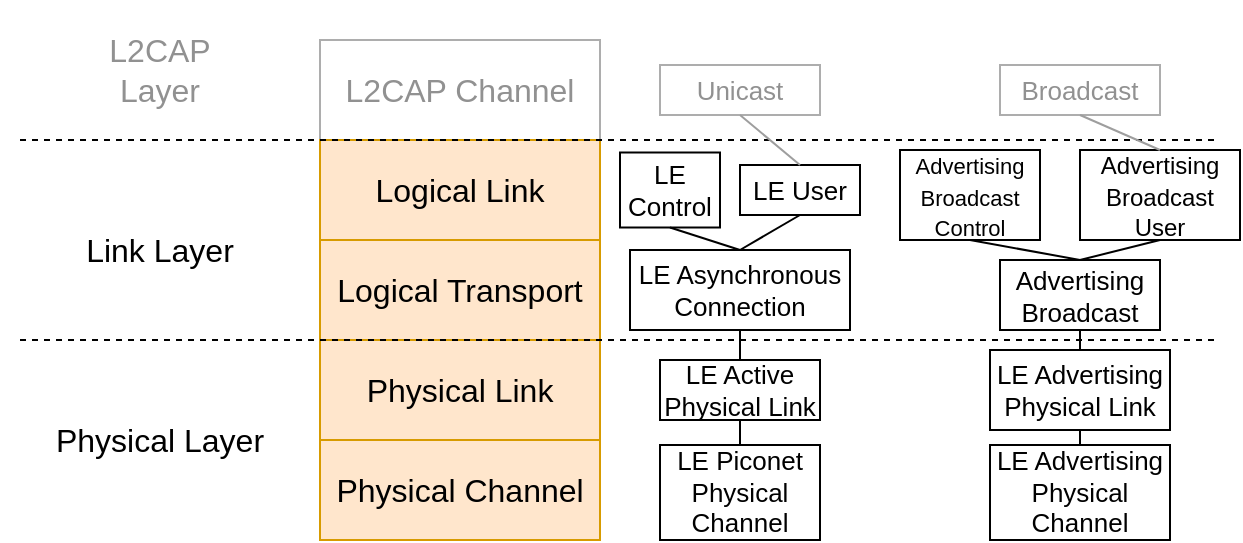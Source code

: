<mxfile version="14.6.13" type="device"><diagram id="FJ29L9B5ON3IeZBQ2MSM" name="Page-1"><mxGraphModel dx="981" dy="569" grid="1" gridSize="10" guides="1" tooltips="1" connect="1" arrows="1" fold="1" page="1" pageScale="1" pageWidth="640" pageHeight="280" math="0" shadow="0"><root><mxCell id="0"/><mxCell id="1" parent="0"/><mxCell id="DxuIowINJl8ra01JhDWy-1" value="&lt;font style=&quot;font-size: 16px&quot;&gt;L2CAP Channel&lt;/font&gt;&lt;span style=&quot;font-family: monospace; font-size: 0px;&quot;&gt;%3CmxGraphModel%3E%3Croot%3E%3CmxCell%20id%3D%220%22%2F%3E%3CmxCell%20id%3D%221%22%20parent%3D%220%22%2F%3E%3CmxCell%20id%3D%222%22%20value%3D%22%26lt%3Bfont%20style%3D%26quot%3Bfont-size%3A%2016px%26quot%3B%26gt%3BLink%20Layer%26lt%3B%2Ffont%26gt%3B%22%20style%3D%22rounded%3D1%3BwhiteSpace%3Dwrap%3Bhtml%3D1%3BfillColor%3D%23ffe6cc%3BstrokeColor%3D%23d79b00%3B%22%20vertex%3D%221%22%20parent%3D%221%22%3E%3CmxGeometry%20x%3D%2230%22%20y%3D%22120%22%20width%3D%22530%22%20height%3D%2230%22%20as%3D%22geometry%22%2F%3E%3C%2FmxCell%3E%3C%2Froot%3E%3C%2FmxGraphModel%3E&lt;/span&gt;" style="rounded=0;whiteSpace=wrap;html=1;fontColor=#919191;strokeColor=#ADADAD;" parent="1" vertex="1"><mxGeometry x="170" y="20" width="140" height="50" as="geometry"/></mxCell><mxCell id="DxuIowINJl8ra01JhDWy-2" value="&lt;span style=&quot;font-size: 16px&quot;&gt;Logical Link&lt;/span&gt;" style="rounded=0;whiteSpace=wrap;html=1;fillColor=#ffe6cc;strokeColor=#d79b00;" parent="1" vertex="1"><mxGeometry x="170" y="70" width="140" height="50" as="geometry"/></mxCell><mxCell id="DxuIowINJl8ra01JhDWy-3" value="&lt;span style=&quot;font-size: 16px&quot;&gt;Logical Transport&lt;/span&gt;" style="rounded=0;whiteSpace=wrap;html=1;fillColor=#ffe6cc;strokeColor=#d79b00;" parent="1" vertex="1"><mxGeometry x="170" y="120" width="140" height="50" as="geometry"/></mxCell><mxCell id="DxuIowINJl8ra01JhDWy-4" value="&lt;span style=&quot;font-size: 16px&quot;&gt;Physical Link&lt;/span&gt;" style="rounded=0;whiteSpace=wrap;html=1;fillColor=#ffe6cc;strokeColor=#d79b00;" parent="1" vertex="1"><mxGeometry x="170" y="170" width="140" height="50" as="geometry"/></mxCell><mxCell id="DxuIowINJl8ra01JhDWy-5" value="&lt;span style=&quot;font-size: 16px&quot;&gt;Physical Channel&lt;/span&gt;" style="rounded=0;whiteSpace=wrap;html=1;fillColor=#ffe6cc;strokeColor=#d79b00;" parent="1" vertex="1"><mxGeometry x="170" y="220" width="140" height="50" as="geometry"/></mxCell><mxCell id="DxuIowINJl8ra01JhDWy-7" value="" style="endArrow=none;dashed=1;html=1;strokeWidth=1;fillColor=#E8E8E8;" parent="1" edge="1"><mxGeometry width="50" height="50" relative="1" as="geometry"><mxPoint x="20" y="170" as="sourcePoint"/><mxPoint x="620" y="170" as="targetPoint"/></mxGeometry></mxCell><mxCell id="DxuIowINJl8ra01JhDWy-9" value="" style="endArrow=none;dashed=1;html=1;strokeWidth=1;fillColor=#E8E8E8;" parent="1" edge="1"><mxGeometry width="50" height="50" relative="1" as="geometry"><mxPoint x="20" y="70" as="sourcePoint"/><mxPoint x="620" y="70" as="targetPoint"/></mxGeometry></mxCell><mxCell id="DxuIowINJl8ra01JhDWy-10" value="&lt;font&gt;&lt;span style=&quot;font-size: 16px&quot;&gt;L2CAP&lt;/span&gt;&lt;/font&gt;&lt;font style=&quot;font-size: 16px&quot;&gt;&lt;br&gt;Layer&lt;/font&gt;" style="text;html=1;strokeColor=none;fillColor=none;align=center;verticalAlign=middle;whiteSpace=wrap;rounded=0;glass=0;labelBackgroundColor=none;fontColor=#919191;" parent="1" vertex="1"><mxGeometry x="10" width="160" height="70" as="geometry"/></mxCell><mxCell id="DxuIowINJl8ra01JhDWy-11" value="&lt;font style=&quot;font-size: 16px&quot;&gt;Link Layer&lt;/font&gt;" style="text;html=1;strokeColor=none;fillColor=none;align=center;verticalAlign=middle;whiteSpace=wrap;rounded=0;glass=0;labelBackgroundColor=none;" parent="1" vertex="1"><mxGeometry x="10" y="90" width="160" height="70" as="geometry"/></mxCell><mxCell id="DxuIowINJl8ra01JhDWy-12" value="&lt;font style=&quot;font-size: 16px&quot;&gt;Physical Layer&lt;/font&gt;" style="text;html=1;strokeColor=none;fillColor=none;align=center;verticalAlign=middle;whiteSpace=wrap;rounded=0;glass=0;labelBackgroundColor=none;" parent="1" vertex="1"><mxGeometry x="10" y="185" width="160" height="70" as="geometry"/></mxCell><mxCell id="DxuIowINJl8ra01JhDWy-13" value="LE Piconet Physical Channel" style="rounded=0;whiteSpace=wrap;html=1;glass=0;labelBackgroundColor=none;strokeWidth=1;fillColor=#ffffff;gradientColor=none;fontSize=13;" parent="1" vertex="1"><mxGeometry x="340" y="222.5" width="80" height="47.5" as="geometry"/></mxCell><mxCell id="DxuIowINJl8ra01JhDWy-14" value="LE Advertising Physical Channel" style="rounded=0;whiteSpace=wrap;html=1;glass=0;labelBackgroundColor=none;strokeWidth=1;fillColor=#ffffff;gradientColor=none;fontSize=13;" parent="1" vertex="1"><mxGeometry x="505" y="222.5" width="90" height="47.5" as="geometry"/></mxCell><mxCell id="DxuIowINJl8ra01JhDWy-15" value="LE Active Physical Link" style="rounded=0;whiteSpace=wrap;html=1;glass=0;labelBackgroundColor=none;strokeWidth=1;fillColor=#ffffff;gradientColor=none;fontSize=13;" parent="1" vertex="1"><mxGeometry x="340" y="180" width="80" height="30" as="geometry"/></mxCell><mxCell id="DxuIowINJl8ra01JhDWy-17" value="Advertising Broadcast" style="rounded=0;whiteSpace=wrap;html=1;glass=0;labelBackgroundColor=none;strokeWidth=1;fillColor=#ffffff;gradientColor=none;fontSize=13;" parent="1" vertex="1"><mxGeometry x="510" y="130" width="80" height="35" as="geometry"/></mxCell><mxCell id="DxuIowINJl8ra01JhDWy-18" value="LE Asynchronous Connection" style="rounded=0;whiteSpace=wrap;html=1;glass=0;labelBackgroundColor=none;strokeWidth=1;fillColor=#ffffff;gradientColor=none;fontSize=13;" parent="1" vertex="1"><mxGeometry x="325" y="125" width="110" height="40" as="geometry"/></mxCell><mxCell id="DxuIowINJl8ra01JhDWy-19" value="&lt;font style=&quot;font-size: 12px&quot;&gt;Advertising Broadcast User&lt;/font&gt;" style="rounded=0;whiteSpace=wrap;html=1;glass=0;labelBackgroundColor=none;strokeWidth=1;fillColor=#ffffff;gradientColor=none;fontSize=13;" parent="1" vertex="1"><mxGeometry x="550" y="75" width="80" height="45" as="geometry"/></mxCell><mxCell id="DxuIowINJl8ra01JhDWy-20" value="&lt;font style=&quot;font-size: 11px&quot;&gt;Advertising Broadcast Control&lt;/font&gt;" style="rounded=0;whiteSpace=wrap;html=1;glass=0;labelBackgroundColor=none;strokeWidth=1;fillColor=#ffffff;gradientColor=none;fontSize=13;" parent="1" vertex="1"><mxGeometry x="460" y="75" width="70" height="45" as="geometry"/></mxCell><mxCell id="DxuIowINJl8ra01JhDWy-21" value="LE Control" style="rounded=0;whiteSpace=wrap;html=1;glass=0;labelBackgroundColor=none;strokeWidth=1;fillColor=#ffffff;gradientColor=none;fontSize=13;" parent="1" vertex="1"><mxGeometry x="320" y="76.25" width="50" height="37.5" as="geometry"/></mxCell><mxCell id="DxuIowINJl8ra01JhDWy-22" value="LE User" style="rounded=0;whiteSpace=wrap;html=1;glass=0;labelBackgroundColor=none;strokeWidth=1;fillColor=#ffffff;gradientColor=none;fontSize=13;" parent="1" vertex="1"><mxGeometry x="380" y="82.5" width="60" height="25" as="geometry"/></mxCell><mxCell id="DxuIowINJl8ra01JhDWy-24" value="Broadcast" style="rounded=0;whiteSpace=wrap;html=1;glass=0;labelBackgroundColor=none;strokeWidth=1;fillColor=#ffffff;gradientColor=none;fontSize=13;fontColor=#919191;strokeColor=#ADADAD;" parent="1" vertex="1"><mxGeometry x="510" y="32.5" width="80" height="25" as="geometry"/></mxCell><mxCell id="DxuIowINJl8ra01JhDWy-25" value="Unicast" style="rounded=0;whiteSpace=wrap;html=1;glass=0;labelBackgroundColor=none;strokeWidth=1;fillColor=#ffffff;gradientColor=none;fontSize=13;fontColor=#919191;strokeColor=#ADADAD;" parent="1" vertex="1"><mxGeometry x="340" y="32.5" width="80" height="25" as="geometry"/></mxCell><mxCell id="DxuIowINJl8ra01JhDWy-26" value="" style="endArrow=none;html=1;fontSize=13;strokeWidth=1;fillColor=#E8E8E8;exitX=0.5;exitY=0;exitDx=0;exitDy=0;entryX=0.5;entryY=1;entryDx=0;entryDy=0;" parent="1" source="DxuIowINJl8ra01JhDWy-13" target="DxuIowINJl8ra01JhDWy-15" edge="1"><mxGeometry width="50" height="50" relative="1" as="geometry"><mxPoint x="490" y="240" as="sourcePoint"/><mxPoint x="540" y="190" as="targetPoint"/></mxGeometry></mxCell><mxCell id="DxuIowINJl8ra01JhDWy-27" value="" style="endArrow=none;html=1;fontSize=13;strokeWidth=1;fillColor=#E8E8E8;exitX=0.5;exitY=0;exitDx=0;exitDy=0;entryX=0.5;entryY=1;entryDx=0;entryDy=0;" parent="1" source="DxuIowINJl8ra01JhDWy-15" target="DxuIowINJl8ra01JhDWy-18" edge="1"><mxGeometry width="50" height="50" relative="1" as="geometry"><mxPoint x="390" y="242.5" as="sourcePoint"/><mxPoint x="390" y="220" as="targetPoint"/></mxGeometry></mxCell><mxCell id="DxuIowINJl8ra01JhDWy-28" value="" style="endArrow=none;html=1;fontSize=13;strokeWidth=1;fillColor=#E8E8E8;exitX=0.5;exitY=0;exitDx=0;exitDy=0;entryX=0.5;entryY=1;entryDx=0;entryDy=0;" parent="1" source="DxuIowINJl8ra01JhDWy-18" target="DxuIowINJl8ra01JhDWy-22" edge="1"><mxGeometry width="50" height="50" relative="1" as="geometry"><mxPoint x="390" y="195" as="sourcePoint"/><mxPoint x="390" y="170" as="targetPoint"/></mxGeometry></mxCell><mxCell id="DxuIowINJl8ra01JhDWy-29" value="" style="endArrow=none;html=1;fontSize=13;strokeWidth=1;fillColor=#E8E8E8;exitX=0.5;exitY=0;exitDx=0;exitDy=0;entryX=0.5;entryY=1;entryDx=0;entryDy=0;" parent="1" source="DxuIowINJl8ra01JhDWy-18" target="DxuIowINJl8ra01JhDWy-21" edge="1"><mxGeometry width="50" height="50" relative="1" as="geometry"><mxPoint x="400" y="205" as="sourcePoint"/><mxPoint x="400" y="180" as="targetPoint"/></mxGeometry></mxCell><mxCell id="DxuIowINJl8ra01JhDWy-30" value="" style="endArrow=none;html=1;fontSize=13;strokeWidth=1;fillColor=#E8E8E8;exitX=0.5;exitY=0;exitDx=0;exitDy=0;entryX=0.5;entryY=1;entryDx=0;entryDy=0;strokeColor=#9E9E9E;" parent="1" source="DxuIowINJl8ra01JhDWy-22" target="DxuIowINJl8ra01JhDWy-25" edge="1"><mxGeometry width="50" height="50" relative="1" as="geometry"><mxPoint x="410" y="215" as="sourcePoint"/><mxPoint x="410" y="190" as="targetPoint"/></mxGeometry></mxCell><mxCell id="DxuIowINJl8ra01JhDWy-31" value="" style="endArrow=none;html=1;fontSize=13;strokeWidth=1;fillColor=#E8E8E8;exitX=0.5;exitY=0;exitDx=0;exitDy=0;" parent="1" source="DxuIowINJl8ra01JhDWy-14" edge="1"><mxGeometry width="50" height="50" relative="1" as="geometry"><mxPoint x="420" y="225" as="sourcePoint"/><mxPoint x="550" y="210" as="targetPoint"/></mxGeometry></mxCell><mxCell id="DxuIowINJl8ra01JhDWy-32" value="" style="endArrow=none;html=1;fontSize=13;strokeWidth=1;fillColor=#E8E8E8;exitX=0.5;exitY=0;exitDx=0;exitDy=0;entryX=0.5;entryY=1;entryDx=0;entryDy=0;" parent="1" source="DxuIowINJl8ra01JhDWy-16" target="DxuIowINJl8ra01JhDWy-17" edge="1"><mxGeometry width="50" height="50" relative="1" as="geometry"><mxPoint x="430" y="235" as="sourcePoint"/><mxPoint x="430" y="210" as="targetPoint"/></mxGeometry></mxCell><mxCell id="DxuIowINJl8ra01JhDWy-33" value="" style="endArrow=none;html=1;fontSize=13;strokeWidth=1;fillColor=#E8E8E8;exitX=0.5;exitY=0;exitDx=0;exitDy=0;entryX=0.5;entryY=1;entryDx=0;entryDy=0;" parent="1" source="DxuIowINJl8ra01JhDWy-17" target="DxuIowINJl8ra01JhDWy-19" edge="1"><mxGeometry width="50" height="50" relative="1" as="geometry"><mxPoint x="440" y="245" as="sourcePoint"/><mxPoint x="440" y="220" as="targetPoint"/></mxGeometry></mxCell><mxCell id="DxuIowINJl8ra01JhDWy-34" value="" style="endArrow=none;html=1;fontSize=13;strokeWidth=1;fillColor=#E8E8E8;exitX=0.5;exitY=0;exitDx=0;exitDy=0;entryX=0.5;entryY=1;entryDx=0;entryDy=0;" parent="1" source="DxuIowINJl8ra01JhDWy-17" target="DxuIowINJl8ra01JhDWy-20" edge="1"><mxGeometry width="50" height="50" relative="1" as="geometry"><mxPoint x="450" y="255" as="sourcePoint"/><mxPoint x="450" y="230" as="targetPoint"/></mxGeometry></mxCell><mxCell id="DxuIowINJl8ra01JhDWy-35" value="" style="endArrow=none;html=1;fontSize=13;strokeWidth=1;fillColor=#E8E8E8;exitX=0.5;exitY=0;exitDx=0;exitDy=0;entryX=0.5;entryY=1;entryDx=0;entryDy=0;strokeColor=#9E9E9E;" parent="1" source="DxuIowINJl8ra01JhDWy-19" target="DxuIowINJl8ra01JhDWy-24" edge="1"><mxGeometry width="50" height="50" relative="1" as="geometry"><mxPoint x="460" y="265" as="sourcePoint"/><mxPoint x="460" y="240" as="targetPoint"/></mxGeometry></mxCell><mxCell id="DxuIowINJl8ra01JhDWy-16" value="LE Advertising Physical Link" style="rounded=0;whiteSpace=wrap;html=1;glass=0;labelBackgroundColor=none;strokeWidth=1;fillColor=#ffffff;gradientColor=none;fontSize=13;" parent="1" vertex="1"><mxGeometry x="505" y="175" width="90" height="40" as="geometry"/></mxCell></root></mxGraphModel></diagram></mxfile>